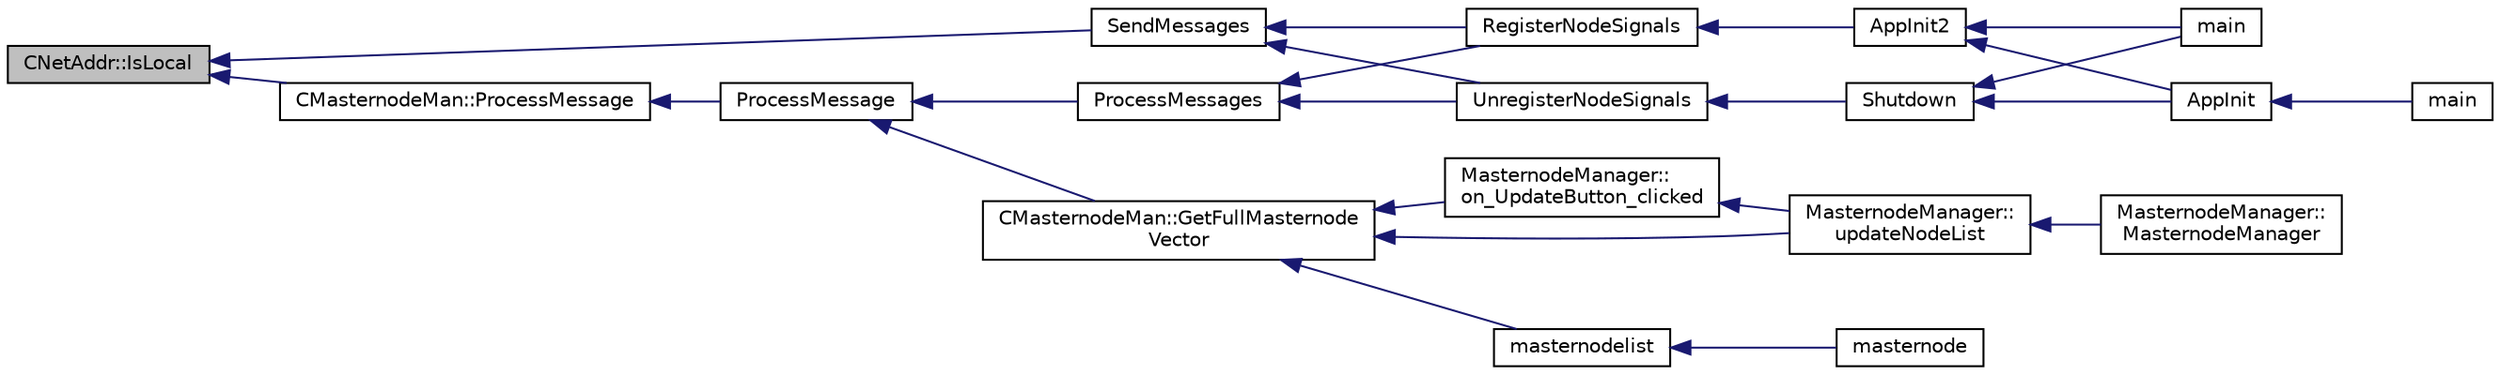 digraph "CNetAddr::IsLocal"
{
  edge [fontname="Helvetica",fontsize="10",labelfontname="Helvetica",labelfontsize="10"];
  node [fontname="Helvetica",fontsize="10",shape=record];
  rankdir="LR";
  Node603 [label="CNetAddr::IsLocal",height=0.2,width=0.4,color="black", fillcolor="grey75", style="filled", fontcolor="black"];
  Node603 -> Node604 [dir="back",color="midnightblue",fontsize="10",style="solid",fontname="Helvetica"];
  Node604 [label="SendMessages",height=0.2,width=0.4,color="black", fillcolor="white", style="filled",URL="$d4/dbf/main_8h.html#a711a5bdb30c9c9bbdc83011b1cbbe2f3"];
  Node604 -> Node605 [dir="back",color="midnightblue",fontsize="10",style="solid",fontname="Helvetica"];
  Node605 [label="RegisterNodeSignals",height=0.2,width=0.4,color="black", fillcolor="white", style="filled",URL="$d4/dbf/main_8h.html#ab02615ff65f91d69f8d786ec900baa8a",tooltip="Register with a network node to receive its signals. "];
  Node605 -> Node606 [dir="back",color="midnightblue",fontsize="10",style="solid",fontname="Helvetica"];
  Node606 [label="AppInit2",height=0.2,width=0.4,color="black", fillcolor="white", style="filled",URL="$d8/dc0/init_8h.html#a1a4c1bfbf6ba1db77e988b89b9cadfd3",tooltip="Initialize ion. "];
  Node606 -> Node607 [dir="back",color="midnightblue",fontsize="10",style="solid",fontname="Helvetica"];
  Node607 [label="AppInit",height=0.2,width=0.4,color="black", fillcolor="white", style="filled",URL="$d4/d35/iond_8cpp.html#ac59316b767e6984e1285f0531275286b"];
  Node607 -> Node608 [dir="back",color="midnightblue",fontsize="10",style="solid",fontname="Helvetica"];
  Node608 [label="main",height=0.2,width=0.4,color="black", fillcolor="white", style="filled",URL="$d4/d35/iond_8cpp.html#a0ddf1224851353fc92bfbff6f499fa97"];
  Node606 -> Node609 [dir="back",color="midnightblue",fontsize="10",style="solid",fontname="Helvetica"];
  Node609 [label="main",height=0.2,width=0.4,color="black", fillcolor="white", style="filled",URL="$d5/d2d/ion_8cpp.html#a0ddf1224851353fc92bfbff6f499fa97"];
  Node604 -> Node610 [dir="back",color="midnightblue",fontsize="10",style="solid",fontname="Helvetica"];
  Node610 [label="UnregisterNodeSignals",height=0.2,width=0.4,color="black", fillcolor="white", style="filled",URL="$d4/dbf/main_8h.html#a3ef0cc6e9d9d6435ee2a5569244d6ebd",tooltip="Unregister a network node. "];
  Node610 -> Node611 [dir="back",color="midnightblue",fontsize="10",style="solid",fontname="Helvetica"];
  Node611 [label="Shutdown",height=0.2,width=0.4,color="black", fillcolor="white", style="filled",URL="$d8/dc0/init_8h.html#ac5f038c2b480cf9ef5e19e3eba8dbaf9"];
  Node611 -> Node607 [dir="back",color="midnightblue",fontsize="10",style="solid",fontname="Helvetica"];
  Node611 -> Node609 [dir="back",color="midnightblue",fontsize="10",style="solid",fontname="Helvetica"];
  Node603 -> Node612 [dir="back",color="midnightblue",fontsize="10",style="solid",fontname="Helvetica"];
  Node612 [label="CMasternodeMan::ProcessMessage",height=0.2,width=0.4,color="black", fillcolor="white", style="filled",URL="$dc/d6b/class_c_masternode_man.html#ae3e5d263cebdcd932eca49caeadce9aa"];
  Node612 -> Node613 [dir="back",color="midnightblue",fontsize="10",style="solid",fontname="Helvetica"];
  Node613 [label="ProcessMessage",height=0.2,width=0.4,color="black", fillcolor="white", style="filled",URL="$df/d0a/main_8cpp.html#a8ba92b1a4bce3c835e887a9073d17d8e"];
  Node613 -> Node614 [dir="back",color="midnightblue",fontsize="10",style="solid",fontname="Helvetica"];
  Node614 [label="ProcessMessages",height=0.2,width=0.4,color="black", fillcolor="white", style="filled",URL="$d4/dbf/main_8h.html#a196f9318f02448b85b28d612698934fd"];
  Node614 -> Node605 [dir="back",color="midnightblue",fontsize="10",style="solid",fontname="Helvetica"];
  Node614 -> Node610 [dir="back",color="midnightblue",fontsize="10",style="solid",fontname="Helvetica"];
  Node613 -> Node615 [dir="back",color="midnightblue",fontsize="10",style="solid",fontname="Helvetica"];
  Node615 [label="CMasternodeMan::GetFullMasternode\lVector",height=0.2,width=0.4,color="black", fillcolor="white", style="filled",URL="$dc/d6b/class_c_masternode_man.html#ab39e213a7601e1bef2eba1d5d63206f5"];
  Node615 -> Node616 [dir="back",color="midnightblue",fontsize="10",style="solid",fontname="Helvetica"];
  Node616 [label="MasternodeManager::\lupdateNodeList",height=0.2,width=0.4,color="black", fillcolor="white", style="filled",URL="$d9/d70/class_masternode_manager.html#a5485a8bd6ccf673027165cc1207dfae9"];
  Node616 -> Node617 [dir="back",color="midnightblue",fontsize="10",style="solid",fontname="Helvetica"];
  Node617 [label="MasternodeManager::\lMasternodeManager",height=0.2,width=0.4,color="black", fillcolor="white", style="filled",URL="$d9/d70/class_masternode_manager.html#ad18cb99065e056e6b791e2356de826bf"];
  Node615 -> Node618 [dir="back",color="midnightblue",fontsize="10",style="solid",fontname="Helvetica"];
  Node618 [label="MasternodeManager::\lon_UpdateButton_clicked",height=0.2,width=0.4,color="black", fillcolor="white", style="filled",URL="$d9/d70/class_masternode_manager.html#ae8d07b4d869e3eb09fe1be445eff0430"];
  Node618 -> Node616 [dir="back",color="midnightblue",fontsize="10",style="solid",fontname="Helvetica"];
  Node615 -> Node619 [dir="back",color="midnightblue",fontsize="10",style="solid",fontname="Helvetica"];
  Node619 [label="masternodelist",height=0.2,width=0.4,color="black", fillcolor="white", style="filled",URL="$d5/d6b/rpcstashedsend_8cpp.html#a3a7ed7e37f21eb2912afc6e776f7236c"];
  Node619 -> Node620 [dir="back",color="midnightblue",fontsize="10",style="solid",fontname="Helvetica"];
  Node620 [label="masternode",height=0.2,width=0.4,color="black", fillcolor="white", style="filled",URL="$d5/d6b/rpcstashedsend_8cpp.html#a30609e443aeb47c29ed0878d16b1b5e1"];
}
